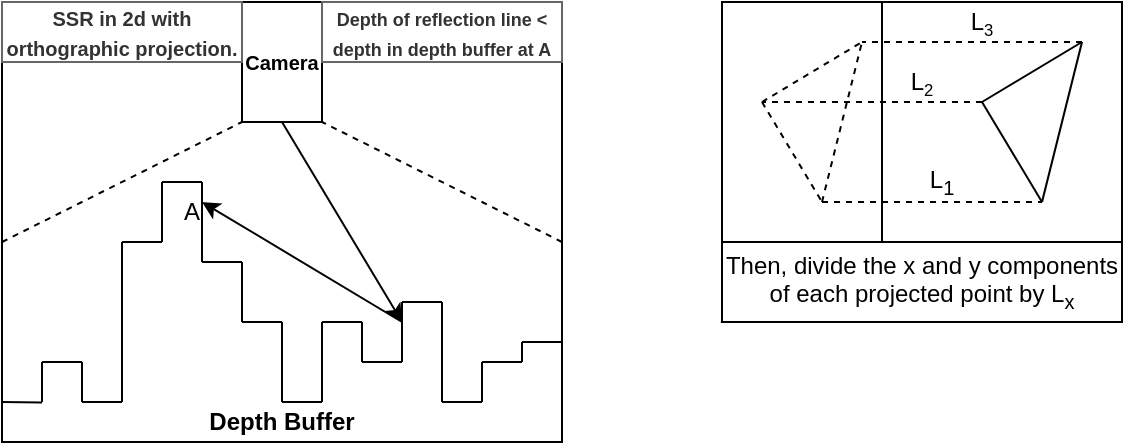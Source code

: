 <mxfile version="14.1.8" type="device"><diagram id="fXcQYL2kIoLmiFSt_3hc" name="Page-1"><mxGraphModel dx="865" dy="506" grid="1" gridSize="10" guides="1" tooltips="1" connect="1" arrows="1" fold="1" page="1" pageScale="1" pageWidth="827" pageHeight="1169" math="0" shadow="0"><root><mxCell id="0"/><mxCell id="1" parent="0"/><mxCell id="CXt_i7RxoBvCX2IEdRwQ-82" value="" style="rounded=0;whiteSpace=wrap;html=1;fillColor=#FFFFFF;" vertex="1" parent="1"><mxGeometry x="80" y="200" width="280" height="220" as="geometry"/></mxCell><mxCell id="CXt_i7RxoBvCX2IEdRwQ-60" value="" style="rounded=0;whiteSpace=wrap;html=1;fillColor=#FFFFFF;" vertex="1" parent="1"><mxGeometry x="440" y="200" width="200" height="160" as="geometry"/></mxCell><mxCell id="CXt_i7RxoBvCX2IEdRwQ-1" value="&lt;b&gt;&lt;font style=&quot;font-size: 10px&quot;&gt;Camera&lt;/font&gt;&lt;/b&gt;" style="rounded=0;whiteSpace=wrap;html=1;" vertex="1" parent="1"><mxGeometry x="200" y="200" width="40" height="60" as="geometry"/></mxCell><mxCell id="CXt_i7RxoBvCX2IEdRwQ-2" value="" style="endArrow=none;dashed=1;html=1;entryX=0;entryY=1;entryDx=0;entryDy=0;" edge="1" parent="1" target="CXt_i7RxoBvCX2IEdRwQ-1"><mxGeometry width="50" height="50" relative="1" as="geometry"><mxPoint x="80" y="320" as="sourcePoint"/><mxPoint x="230" y="240" as="targetPoint"/></mxGeometry></mxCell><mxCell id="CXt_i7RxoBvCX2IEdRwQ-3" value="" style="endArrow=none;dashed=1;html=1;entryX=1;entryY=1;entryDx=0;entryDy=0;" edge="1" parent="1" target="CXt_i7RxoBvCX2IEdRwQ-1"><mxGeometry width="50" height="50" relative="1" as="geometry"><mxPoint x="360" y="320" as="sourcePoint"/><mxPoint x="210" y="270" as="targetPoint"/></mxGeometry></mxCell><mxCell id="CXt_i7RxoBvCX2IEdRwQ-6" value="" style="endArrow=none;html=1;" edge="1" parent="1"><mxGeometry width="50" height="50" relative="1" as="geometry"><mxPoint x="200" y="360" as="sourcePoint"/><mxPoint x="200" y="330" as="targetPoint"/></mxGeometry></mxCell><mxCell id="CXt_i7RxoBvCX2IEdRwQ-9" value="" style="endArrow=none;html=1;" edge="1" parent="1"><mxGeometry width="50" height="50" relative="1" as="geometry"><mxPoint x="140" y="320" as="sourcePoint"/><mxPoint x="140" y="400" as="targetPoint"/></mxGeometry></mxCell><mxCell id="CXt_i7RxoBvCX2IEdRwQ-10" value="" style="endArrow=none;html=1;" edge="1" parent="1"><mxGeometry width="50" height="50" relative="1" as="geometry"><mxPoint x="260" y="360" as="sourcePoint"/><mxPoint x="240" y="360" as="targetPoint"/></mxGeometry></mxCell><mxCell id="CXt_i7RxoBvCX2IEdRwQ-13" value="" style="endArrow=none;html=1;" edge="1" parent="1"><mxGeometry width="50" height="50" relative="1" as="geometry"><mxPoint x="240" y="400" as="sourcePoint"/><mxPoint x="240" y="360" as="targetPoint"/></mxGeometry></mxCell><mxCell id="CXt_i7RxoBvCX2IEdRwQ-14" value="" style="endArrow=none;html=1;" edge="1" parent="1"><mxGeometry width="50" height="50" relative="1" as="geometry"><mxPoint x="260" y="380" as="sourcePoint"/><mxPoint x="260" y="360" as="targetPoint"/></mxGeometry></mxCell><mxCell id="CXt_i7RxoBvCX2IEdRwQ-18" value="" style="endArrow=classic;html=1;exitX=0.5;exitY=1;exitDx=0;exitDy=0;" edge="1" parent="1" source="CXt_i7RxoBvCX2IEdRwQ-1"><mxGeometry width="50" height="50" relative="1" as="geometry"><mxPoint x="290" y="330" as="sourcePoint"/><mxPoint x="280" y="360" as="targetPoint"/></mxGeometry></mxCell><mxCell id="CXt_i7RxoBvCX2IEdRwQ-21" value="" style="endArrow=classic;html=1;exitX=0.5;exitY=1;exitDx=0;exitDy=0;" edge="1" parent="1"><mxGeometry width="50" height="50" relative="1" as="geometry"><mxPoint x="280" y="360" as="sourcePoint"/><mxPoint x="180" y="300" as="targetPoint"/></mxGeometry></mxCell><mxCell id="CXt_i7RxoBvCX2IEdRwQ-22" value="" style="endArrow=none;html=1;" edge="1" parent="1"><mxGeometry width="50" height="50" relative="1" as="geometry"><mxPoint x="160" y="320" as="sourcePoint"/><mxPoint x="140" y="320" as="targetPoint"/></mxGeometry></mxCell><mxCell id="CXt_i7RxoBvCX2IEdRwQ-23" value="" style="endArrow=none;html=1;" edge="1" parent="1"><mxGeometry width="50" height="50" relative="1" as="geometry"><mxPoint x="200" y="330" as="sourcePoint"/><mxPoint x="180" y="330" as="targetPoint"/></mxGeometry></mxCell><mxCell id="CXt_i7RxoBvCX2IEdRwQ-24" value="&lt;font style=&quot;font-size: 9px&quot;&gt;&lt;b&gt;Depth of reflection line &amp;lt; depth in depth buffer at A&lt;/b&gt;&lt;/font&gt;" style="text;html=1;align=center;verticalAlign=middle;whiteSpace=wrap;rounded=0;strokeColor=#666666;fontColor=#333333;fillColor=#FFFFFF;" vertex="1" parent="1"><mxGeometry x="240" y="200" width="120" height="30" as="geometry"/></mxCell><mxCell id="CXt_i7RxoBvCX2IEdRwQ-26" value="&lt;b&gt;Depth Buffer&lt;/b&gt;" style="text;html=1;strokeColor=none;fillColor=none;align=center;verticalAlign=middle;whiteSpace=wrap;rounded=0;" vertex="1" parent="1"><mxGeometry x="170" y="400" width="100" height="20" as="geometry"/></mxCell><mxCell id="CXt_i7RxoBvCX2IEdRwQ-28" value="A" style="text;html=1;strokeColor=none;fillColor=none;align=center;verticalAlign=middle;whiteSpace=wrap;rounded=0;" vertex="1" parent="1"><mxGeometry x="165" y="295" width="20" height="20" as="geometry"/></mxCell><mxCell id="CXt_i7RxoBvCX2IEdRwQ-32" value="&lt;font size=&quot;1&quot;&gt;&lt;b&gt;SSR in 2d with orthographic projection.&lt;/b&gt;&lt;/font&gt;" style="text;html=1;align=center;verticalAlign=middle;whiteSpace=wrap;rounded=0;strokeColor=#666666;fontColor=#333333;fillColor=#FFFFFF;" vertex="1" parent="1"><mxGeometry x="80" y="200" width="120" height="30" as="geometry"/></mxCell><mxCell id="CXt_i7RxoBvCX2IEdRwQ-34" value="" style="endArrow=none;html=1;" edge="1" parent="1"><mxGeometry width="50" height="50" relative="1" as="geometry"><mxPoint x="570" y="250" as="sourcePoint"/><mxPoint x="620" y="220" as="targetPoint"/></mxGeometry></mxCell><mxCell id="CXt_i7RxoBvCX2IEdRwQ-35" value="" style="endArrow=none;html=1;" edge="1" parent="1"><mxGeometry width="50" height="50" relative="1" as="geometry"><mxPoint x="570" y="250" as="sourcePoint"/><mxPoint x="600" y="300" as="targetPoint"/></mxGeometry></mxCell><mxCell id="CXt_i7RxoBvCX2IEdRwQ-36" value="" style="endArrow=none;html=1;" edge="1" parent="1"><mxGeometry width="50" height="50" relative="1" as="geometry"><mxPoint x="620" y="220" as="sourcePoint"/><mxPoint x="600" y="300" as="targetPoint"/></mxGeometry></mxCell><mxCell id="CXt_i7RxoBvCX2IEdRwQ-37" value="" style="endArrow=none;dashed=1;html=1;" edge="1" parent="1"><mxGeometry width="50" height="50" relative="1" as="geometry"><mxPoint x="490" y="300" as="sourcePoint"/><mxPoint x="600" y="300" as="targetPoint"/></mxGeometry></mxCell><mxCell id="CXt_i7RxoBvCX2IEdRwQ-38" value="" style="endArrow=none;html=1;" edge="1" parent="1"><mxGeometry width="50" height="50" relative="1" as="geometry"><mxPoint x="520" y="320" as="sourcePoint"/><mxPoint x="520" y="200" as="targetPoint"/></mxGeometry></mxCell><mxCell id="CXt_i7RxoBvCX2IEdRwQ-39" value="" style="endArrow=none;html=1;" edge="1" parent="1"><mxGeometry width="50" height="50" relative="1" as="geometry"><mxPoint x="440" y="320" as="sourcePoint"/><mxPoint x="520" y="320" as="targetPoint"/></mxGeometry></mxCell><mxCell id="CXt_i7RxoBvCX2IEdRwQ-40" value="" style="endArrow=none;html=1;" edge="1" parent="1"><mxGeometry width="50" height="50" relative="1" as="geometry"><mxPoint x="440" y="320" as="sourcePoint"/><mxPoint x="440" y="200" as="targetPoint"/></mxGeometry></mxCell><mxCell id="CXt_i7RxoBvCX2IEdRwQ-41" value="" style="endArrow=none;html=1;" edge="1" parent="1"><mxGeometry width="50" height="50" relative="1" as="geometry"><mxPoint x="440" y="200" as="sourcePoint"/><mxPoint x="520" y="200" as="targetPoint"/></mxGeometry></mxCell><mxCell id="CXt_i7RxoBvCX2IEdRwQ-42" value="" style="endArrow=none;dashed=1;html=1;" edge="1" parent="1"><mxGeometry width="50" height="50" relative="1" as="geometry"><mxPoint x="570" y="250" as="sourcePoint"/><mxPoint x="460" y="250" as="targetPoint"/></mxGeometry></mxCell><mxCell id="CXt_i7RxoBvCX2IEdRwQ-43" value="" style="endArrow=none;dashed=1;html=1;" edge="1" parent="1"><mxGeometry width="50" height="50" relative="1" as="geometry"><mxPoint x="620" y="220" as="sourcePoint"/><mxPoint x="510" y="220" as="targetPoint"/></mxGeometry></mxCell><mxCell id="CXt_i7RxoBvCX2IEdRwQ-44" value="" style="endArrow=none;dashed=1;html=1;" edge="1" parent="1"><mxGeometry width="50" height="50" relative="1" as="geometry"><mxPoint x="460" y="250" as="sourcePoint"/><mxPoint x="510" y="220" as="targetPoint"/></mxGeometry></mxCell><mxCell id="CXt_i7RxoBvCX2IEdRwQ-45" value="" style="endArrow=none;dashed=1;html=1;" edge="1" parent="1"><mxGeometry width="50" height="50" relative="1" as="geometry"><mxPoint x="490" y="300" as="sourcePoint"/><mxPoint x="510" y="220" as="targetPoint"/></mxGeometry></mxCell><mxCell id="CXt_i7RxoBvCX2IEdRwQ-46" value="" style="endArrow=none;dashed=1;html=1;" edge="1" parent="1"><mxGeometry width="50" height="50" relative="1" as="geometry"><mxPoint x="460" y="250" as="sourcePoint"/><mxPoint x="490" y="300" as="targetPoint"/></mxGeometry></mxCell><mxCell id="CXt_i7RxoBvCX2IEdRwQ-48" value="Then, divide the x and y components of each projected point by L&lt;sub&gt;x&lt;/sub&gt;" style="rounded=0;whiteSpace=wrap;html=1;fillColor=#FFFFFF;" vertex="1" parent="1"><mxGeometry x="440" y="320" width="200" height="40" as="geometry"/></mxCell><mxCell id="CXt_i7RxoBvCX2IEdRwQ-49" value="L&lt;sub&gt;1&lt;/sub&gt;" style="text;html=1;strokeColor=none;fillColor=none;align=center;verticalAlign=middle;whiteSpace=wrap;rounded=0;" vertex="1" parent="1"><mxGeometry x="530" y="280" width="40" height="20" as="geometry"/></mxCell><mxCell id="CXt_i7RxoBvCX2IEdRwQ-50" value="L&lt;span style=&quot;font-size: 10px&quot;&gt;&lt;sub&gt;2&lt;/sub&gt;&lt;/span&gt;" style="text;html=1;strokeColor=none;fillColor=none;align=center;verticalAlign=middle;whiteSpace=wrap;rounded=0;" vertex="1" parent="1"><mxGeometry x="520" y="230" width="40" height="20" as="geometry"/></mxCell><mxCell id="CXt_i7RxoBvCX2IEdRwQ-51" value="L&lt;span style=&quot;font-size: 10px&quot;&gt;&lt;sub&gt;3&lt;/sub&gt;&lt;/span&gt;" style="text;html=1;strokeColor=none;fillColor=none;align=center;verticalAlign=middle;whiteSpace=wrap;rounded=0;" vertex="1" parent="1"><mxGeometry x="550" y="200" width="40" height="20" as="geometry"/></mxCell><mxCell id="CXt_i7RxoBvCX2IEdRwQ-56" value="" style="endArrow=none;html=1;" edge="1" parent="1"><mxGeometry width="50" height="50" relative="1" as="geometry"><mxPoint x="439.43" y="360" as="sourcePoint"/><mxPoint x="519.43" y="360" as="targetPoint"/></mxGeometry></mxCell><mxCell id="CXt_i7RxoBvCX2IEdRwQ-61" value="" style="endArrow=none;html=1;" edge="1" parent="1"><mxGeometry width="50" height="50" relative="1" as="geometry"><mxPoint x="80" y="400.002" as="sourcePoint"/><mxPoint x="100" y="400.24" as="targetPoint"/></mxGeometry></mxCell><mxCell id="CXt_i7RxoBvCX2IEdRwQ-62" value="" style="endArrow=none;html=1;" edge="1" parent="1"><mxGeometry width="50" height="50" relative="1" as="geometry"><mxPoint x="100" y="400.002" as="sourcePoint"/><mxPoint x="100" y="380" as="targetPoint"/></mxGeometry></mxCell><mxCell id="CXt_i7RxoBvCX2IEdRwQ-63" value="" style="endArrow=none;html=1;" edge="1" parent="1"><mxGeometry width="50" height="50" relative="1" as="geometry"><mxPoint x="120" y="380" as="sourcePoint"/><mxPoint x="100" y="380" as="targetPoint"/></mxGeometry></mxCell><mxCell id="CXt_i7RxoBvCX2IEdRwQ-64" value="" style="endArrow=none;html=1;" edge="1" parent="1"><mxGeometry width="50" height="50" relative="1" as="geometry"><mxPoint x="120" y="400" as="sourcePoint"/><mxPoint x="120" y="380" as="targetPoint"/></mxGeometry></mxCell><mxCell id="CXt_i7RxoBvCX2IEdRwQ-65" value="" style="endArrow=none;html=1;" edge="1" parent="1"><mxGeometry width="50" height="50" relative="1" as="geometry"><mxPoint x="120" y="400" as="sourcePoint"/><mxPoint x="140" y="400" as="targetPoint"/></mxGeometry></mxCell><mxCell id="CXt_i7RxoBvCX2IEdRwQ-66" value="" style="endArrow=none;html=1;" edge="1" parent="1"><mxGeometry width="50" height="50" relative="1" as="geometry"><mxPoint x="160" y="300" as="sourcePoint"/><mxPoint x="160" y="320" as="targetPoint"/></mxGeometry></mxCell><mxCell id="CXt_i7RxoBvCX2IEdRwQ-67" value="" style="endArrow=none;html=1;" edge="1" parent="1"><mxGeometry width="50" height="50" relative="1" as="geometry"><mxPoint x="160" y="290" as="sourcePoint"/><mxPoint x="160" y="300" as="targetPoint"/></mxGeometry></mxCell><mxCell id="CXt_i7RxoBvCX2IEdRwQ-68" value="" style="endArrow=none;html=1;" edge="1" parent="1"><mxGeometry width="50" height="50" relative="1" as="geometry"><mxPoint x="160" y="290" as="sourcePoint"/><mxPoint x="180" y="290" as="targetPoint"/></mxGeometry></mxCell><mxCell id="CXt_i7RxoBvCX2IEdRwQ-69" value="" style="endArrow=none;html=1;" edge="1" parent="1"><mxGeometry width="50" height="50" relative="1" as="geometry"><mxPoint x="180" y="290" as="sourcePoint"/><mxPoint x="180" y="330" as="targetPoint"/></mxGeometry></mxCell><mxCell id="CXt_i7RxoBvCX2IEdRwQ-70" value="" style="endArrow=none;html=1;" edge="1" parent="1"><mxGeometry width="50" height="50" relative="1" as="geometry"><mxPoint x="200" y="360" as="sourcePoint"/><mxPoint x="220" y="360" as="targetPoint"/></mxGeometry></mxCell><mxCell id="CXt_i7RxoBvCX2IEdRwQ-71" value="" style="endArrow=none;html=1;" edge="1" parent="1"><mxGeometry width="50" height="50" relative="1" as="geometry"><mxPoint x="220" y="360" as="sourcePoint"/><mxPoint x="220" y="400" as="targetPoint"/></mxGeometry></mxCell><mxCell id="CXt_i7RxoBvCX2IEdRwQ-72" value="" style="endArrow=none;html=1;" edge="1" parent="1"><mxGeometry width="50" height="50" relative="1" as="geometry"><mxPoint x="220" y="400" as="sourcePoint"/><mxPoint x="240" y="400" as="targetPoint"/></mxGeometry></mxCell><mxCell id="CXt_i7RxoBvCX2IEdRwQ-73" value="" style="endArrow=none;html=1;" edge="1" parent="1"><mxGeometry width="50" height="50" relative="1" as="geometry"><mxPoint x="260" y="380" as="sourcePoint"/><mxPoint x="280" y="380" as="targetPoint"/></mxGeometry></mxCell><mxCell id="CXt_i7RxoBvCX2IEdRwQ-74" value="" style="endArrow=none;html=1;" edge="1" parent="1"><mxGeometry width="50" height="50" relative="1" as="geometry"><mxPoint x="280" y="350" as="sourcePoint"/><mxPoint x="280" y="380" as="targetPoint"/></mxGeometry></mxCell><mxCell id="CXt_i7RxoBvCX2IEdRwQ-75" value="" style="endArrow=none;html=1;" edge="1" parent="1"><mxGeometry width="50" height="50" relative="1" as="geometry"><mxPoint x="280" y="350" as="sourcePoint"/><mxPoint x="300" y="350" as="targetPoint"/></mxGeometry></mxCell><mxCell id="CXt_i7RxoBvCX2IEdRwQ-76" value="" style="endArrow=none;html=1;" edge="1" parent="1"><mxGeometry width="50" height="50" relative="1" as="geometry"><mxPoint x="300" y="350" as="sourcePoint"/><mxPoint x="300" y="400" as="targetPoint"/></mxGeometry></mxCell><mxCell id="CXt_i7RxoBvCX2IEdRwQ-77" value="" style="endArrow=none;html=1;" edge="1" parent="1"><mxGeometry width="50" height="50" relative="1" as="geometry"><mxPoint x="320" y="400" as="sourcePoint"/><mxPoint x="300" y="400" as="targetPoint"/></mxGeometry></mxCell><mxCell id="CXt_i7RxoBvCX2IEdRwQ-78" value="" style="endArrow=none;html=1;" edge="1" parent="1"><mxGeometry width="50" height="50" relative="1" as="geometry"><mxPoint x="320" y="380" as="sourcePoint"/><mxPoint x="320" y="400" as="targetPoint"/></mxGeometry></mxCell><mxCell id="CXt_i7RxoBvCX2IEdRwQ-79" value="" style="endArrow=none;html=1;" edge="1" parent="1"><mxGeometry width="50" height="50" relative="1" as="geometry"><mxPoint x="340" y="380" as="sourcePoint"/><mxPoint x="320" y="380" as="targetPoint"/></mxGeometry></mxCell><mxCell id="CXt_i7RxoBvCX2IEdRwQ-80" value="" style="endArrow=none;html=1;" edge="1" parent="1"><mxGeometry width="50" height="50" relative="1" as="geometry"><mxPoint x="340" y="370" as="sourcePoint"/><mxPoint x="340" y="380" as="targetPoint"/></mxGeometry></mxCell><mxCell id="CXt_i7RxoBvCX2IEdRwQ-81" value="" style="endArrow=none;html=1;" edge="1" parent="1"><mxGeometry width="50" height="50" relative="1" as="geometry"><mxPoint x="360" y="370" as="sourcePoint"/><mxPoint x="340" y="370" as="targetPoint"/></mxGeometry></mxCell></root></mxGraphModel></diagram></mxfile>
